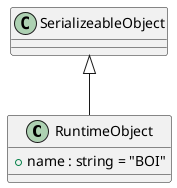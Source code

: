 @startuml
class RuntimeObject {
    + name : string = "BOI"
}
SerializeableObject <|-- RuntimeObject
@enduml
